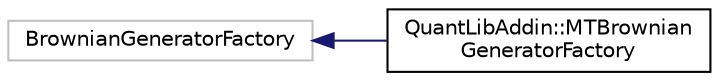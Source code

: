 digraph "Graphical Class Hierarchy"
{
  edge [fontname="Helvetica",fontsize="10",labelfontname="Helvetica",labelfontsize="10"];
  node [fontname="Helvetica",fontsize="10",shape=record];
  rankdir="LR";
  Node277 [label="BrownianGeneratorFactory",height=0.2,width=0.4,color="grey75", fillcolor="white", style="filled"];
  Node277 -> Node0 [dir="back",color="midnightblue",fontsize="10",style="solid",fontname="Helvetica"];
  Node0 [label="QuantLibAddin::MTBrownian\lGeneratorFactory",height=0.2,width=0.4,color="black", fillcolor="white", style="filled",URL="$class_quant_lib_addin_1_1_m_t_brownian_generator_factory.html"];
}

